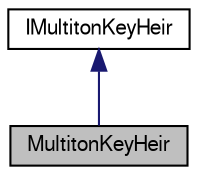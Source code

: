 digraph G
{
  edge [fontname="FreeSans",fontsize="10",labelfontname="FreeSans",labelfontsize="10"];
  node [fontname="FreeSans",fontsize="10",shape=record];
  Node1 [label="MultitonKeyHeir",height=0.2,width=0.4,color="black", fillcolor="grey75", style="filled" fontcolor="black"];
  Node2 -> Node1 [dir=back,color="midnightblue",fontsize="10",style="solid",fontname="FreeSans"];
  Node2 [label="IMultitonKeyHeir",height=0.2,width=0.4,color="black", fillcolor="white", style="filled",URL="$class_i_multiton_key_heir.html",tooltip="Contains a multiton key."];
}
